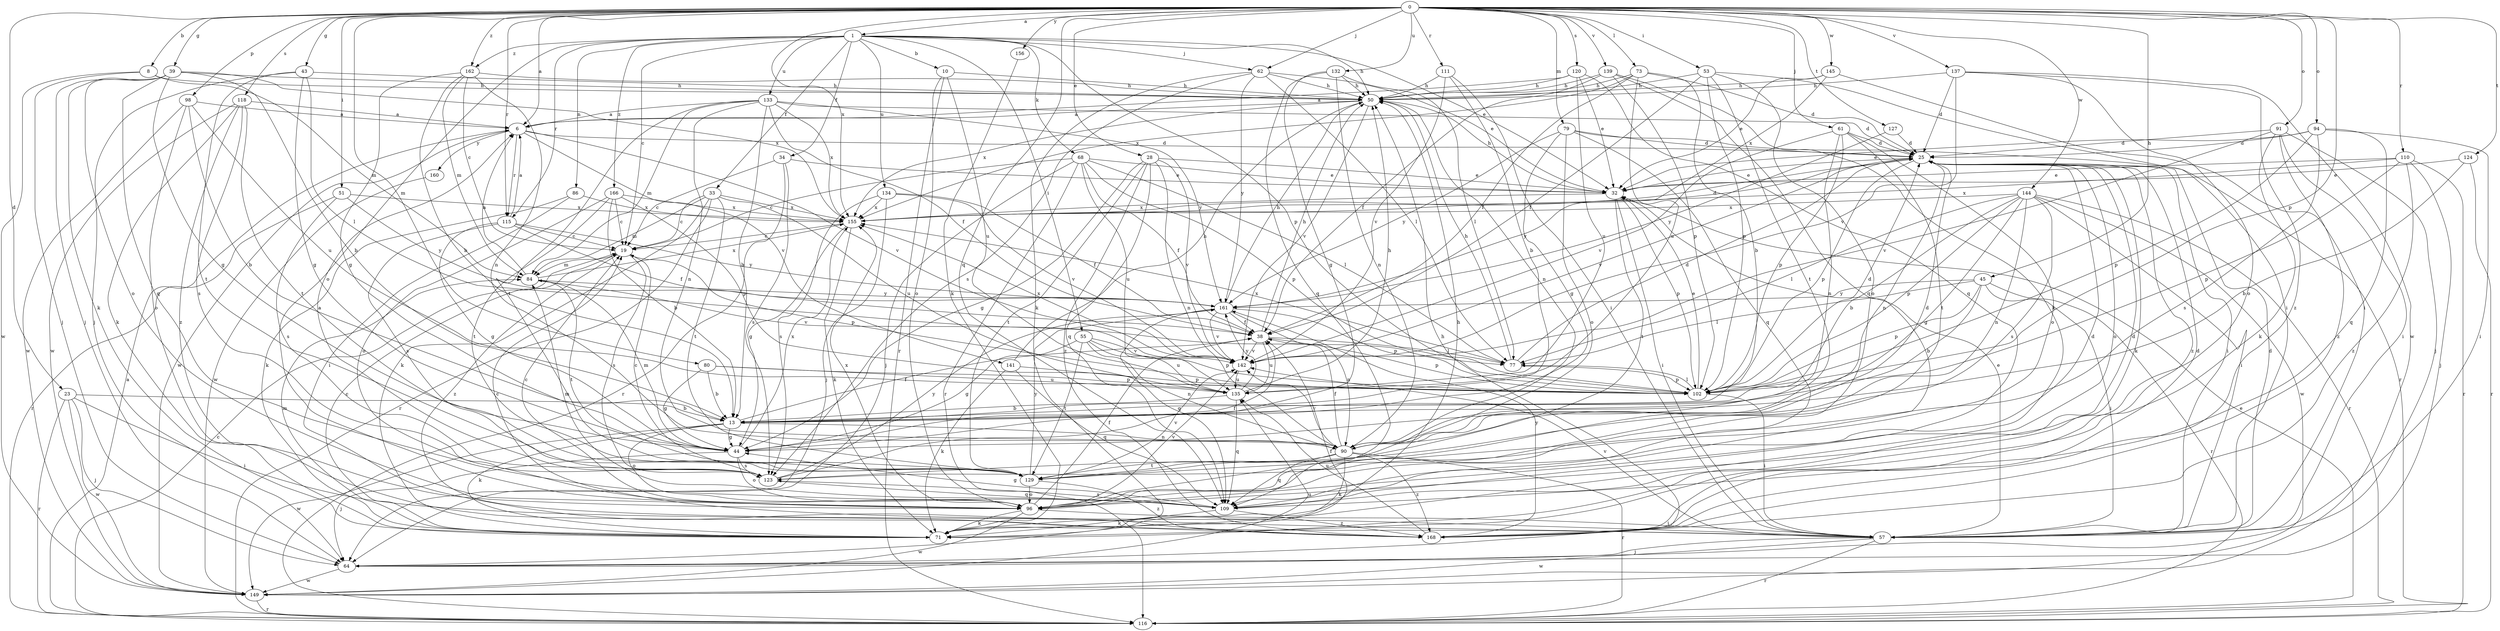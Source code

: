 strict digraph  {
0;
1;
6;
8;
10;
13;
19;
23;
25;
28;
32;
33;
34;
38;
39;
43;
44;
45;
50;
51;
53;
55;
57;
61;
62;
64;
68;
71;
73;
77;
79;
80;
84;
86;
90;
91;
94;
96;
98;
102;
109;
110;
111;
115;
116;
118;
120;
123;
124;
127;
129;
132;
133;
134;
135;
137;
139;
141;
142;
144;
145;
149;
155;
156;
160;
161;
162;
166;
168;
0 -> 1  [label=a];
0 -> 6  [label=a];
0 -> 8  [label=b];
0 -> 23  [label=d];
0 -> 28  [label=e];
0 -> 39  [label=g];
0 -> 43  [label=g];
0 -> 45  [label=h];
0 -> 51  [label=i];
0 -> 53  [label=i];
0 -> 61  [label=j];
0 -> 62  [label=j];
0 -> 73  [label=l];
0 -> 79  [label=m];
0 -> 80  [label=m];
0 -> 91  [label=o];
0 -> 94  [label=o];
0 -> 98  [label=p];
0 -> 102  [label=p];
0 -> 109  [label=q];
0 -> 110  [label=r];
0 -> 111  [label=r];
0 -> 115  [label=r];
0 -> 118  [label=s];
0 -> 120  [label=s];
0 -> 124  [label=t];
0 -> 127  [label=t];
0 -> 132  [label=u];
0 -> 137  [label=v];
0 -> 139  [label=v];
0 -> 144  [label=w];
0 -> 145  [label=w];
0 -> 155  [label=x];
0 -> 156  [label=y];
0 -> 162  [label=z];
1 -> 10  [label=b];
1 -> 19  [label=c];
1 -> 32  [label=e];
1 -> 33  [label=f];
1 -> 34  [label=f];
1 -> 50  [label=h];
1 -> 55  [label=i];
1 -> 62  [label=j];
1 -> 68  [label=k];
1 -> 86  [label=n];
1 -> 96  [label=o];
1 -> 102  [label=p];
1 -> 115  [label=r];
1 -> 133  [label=u];
1 -> 134  [label=u];
1 -> 162  [label=z];
1 -> 166  [label=z];
6 -> 25  [label=d];
6 -> 115  [label=r];
6 -> 141  [label=v];
6 -> 142  [label=v];
6 -> 149  [label=w];
6 -> 160  [label=y];
8 -> 50  [label=h];
8 -> 64  [label=j];
8 -> 84  [label=m];
8 -> 149  [label=w];
10 -> 50  [label=h];
10 -> 96  [label=o];
10 -> 116  [label=r];
10 -> 135  [label=u];
13 -> 38  [label=f];
13 -> 44  [label=g];
13 -> 71  [label=k];
13 -> 90  [label=n];
13 -> 96  [label=o];
13 -> 149  [label=w];
19 -> 84  [label=m];
19 -> 102  [label=p];
19 -> 123  [label=s];
19 -> 168  [label=z];
23 -> 13  [label=b];
23 -> 57  [label=i];
23 -> 64  [label=j];
23 -> 116  [label=r];
23 -> 149  [label=w];
25 -> 32  [label=e];
25 -> 57  [label=i];
25 -> 71  [label=k];
25 -> 90  [label=n];
25 -> 96  [label=o];
25 -> 102  [label=p];
25 -> 142  [label=v];
25 -> 161  [label=y];
25 -> 168  [label=z];
28 -> 32  [label=e];
28 -> 44  [label=g];
28 -> 90  [label=n];
28 -> 109  [label=q];
28 -> 129  [label=t];
28 -> 142  [label=v];
28 -> 168  [label=z];
32 -> 50  [label=h];
32 -> 57  [label=i];
32 -> 102  [label=p];
32 -> 129  [label=t];
32 -> 155  [label=x];
33 -> 19  [label=c];
33 -> 71  [label=k];
33 -> 84  [label=m];
33 -> 116  [label=r];
33 -> 129  [label=t];
33 -> 135  [label=u];
33 -> 155  [label=x];
34 -> 19  [label=c];
34 -> 32  [label=e];
34 -> 116  [label=r];
34 -> 123  [label=s];
38 -> 50  [label=h];
38 -> 77  [label=l];
38 -> 102  [label=p];
38 -> 135  [label=u];
38 -> 142  [label=v];
39 -> 13  [label=b];
39 -> 44  [label=g];
39 -> 50  [label=h];
39 -> 64  [label=j];
39 -> 71  [label=k];
39 -> 96  [label=o];
39 -> 109  [label=q];
39 -> 155  [label=x];
43 -> 44  [label=g];
43 -> 50  [label=h];
43 -> 64  [label=j];
43 -> 77  [label=l];
43 -> 129  [label=t];
44 -> 64  [label=j];
44 -> 84  [label=m];
44 -> 96  [label=o];
44 -> 123  [label=s];
44 -> 155  [label=x];
45 -> 13  [label=b];
45 -> 57  [label=i];
45 -> 77  [label=l];
45 -> 102  [label=p];
45 -> 116  [label=r];
45 -> 161  [label=y];
50 -> 6  [label=a];
50 -> 90  [label=n];
50 -> 142  [label=v];
50 -> 155  [label=x];
51 -> 116  [label=r];
51 -> 123  [label=s];
51 -> 155  [label=x];
51 -> 161  [label=y];
53 -> 38  [label=f];
53 -> 50  [label=h];
53 -> 57  [label=i];
53 -> 96  [label=o];
53 -> 102  [label=p];
53 -> 129  [label=t];
55 -> 44  [label=g];
55 -> 90  [label=n];
55 -> 102  [label=p];
55 -> 129  [label=t];
55 -> 135  [label=u];
55 -> 142  [label=v];
57 -> 19  [label=c];
57 -> 25  [label=d];
57 -> 32  [label=e];
57 -> 64  [label=j];
57 -> 116  [label=r];
57 -> 142  [label=v];
57 -> 149  [label=w];
61 -> 25  [label=d];
61 -> 90  [label=n];
61 -> 96  [label=o];
61 -> 102  [label=p];
61 -> 129  [label=t];
61 -> 142  [label=v];
62 -> 32  [label=e];
62 -> 50  [label=h];
62 -> 71  [label=k];
62 -> 77  [label=l];
62 -> 123  [label=s];
62 -> 161  [label=y];
64 -> 38  [label=f];
64 -> 50  [label=h];
64 -> 149  [label=w];
68 -> 19  [label=c];
68 -> 32  [label=e];
68 -> 38  [label=f];
68 -> 64  [label=j];
68 -> 77  [label=l];
68 -> 102  [label=p];
68 -> 116  [label=r];
68 -> 135  [label=u];
71 -> 19  [label=c];
71 -> 50  [label=h];
71 -> 84  [label=m];
73 -> 13  [label=b];
73 -> 25  [label=d];
73 -> 38  [label=f];
73 -> 50  [label=h];
73 -> 135  [label=u];
73 -> 155  [label=x];
77 -> 25  [label=d];
77 -> 50  [label=h];
77 -> 102  [label=p];
77 -> 155  [label=x];
79 -> 25  [label=d];
79 -> 44  [label=g];
79 -> 96  [label=o];
79 -> 109  [label=q];
79 -> 116  [label=r];
79 -> 161  [label=y];
80 -> 13  [label=b];
80 -> 44  [label=g];
80 -> 102  [label=p];
80 -> 135  [label=u];
84 -> 6  [label=a];
84 -> 129  [label=t];
84 -> 142  [label=v];
84 -> 155  [label=x];
84 -> 161  [label=y];
86 -> 57  [label=i];
86 -> 71  [label=k];
86 -> 155  [label=x];
90 -> 25  [label=d];
90 -> 38  [label=f];
90 -> 71  [label=k];
90 -> 109  [label=q];
90 -> 116  [label=r];
90 -> 129  [label=t];
90 -> 142  [label=v];
90 -> 168  [label=z];
91 -> 25  [label=d];
91 -> 57  [label=i];
91 -> 64  [label=j];
91 -> 71  [label=k];
91 -> 142  [label=v];
91 -> 168  [label=z];
94 -> 25  [label=d];
94 -> 32  [label=e];
94 -> 57  [label=i];
94 -> 102  [label=p];
94 -> 109  [label=q];
94 -> 123  [label=s];
96 -> 19  [label=c];
96 -> 25  [label=d];
96 -> 38  [label=f];
96 -> 57  [label=i];
96 -> 71  [label=k];
96 -> 142  [label=v];
96 -> 149  [label=w];
96 -> 155  [label=x];
98 -> 6  [label=a];
98 -> 13  [label=b];
98 -> 96  [label=o];
98 -> 135  [label=u];
98 -> 149  [label=w];
102 -> 25  [label=d];
102 -> 32  [label=e];
102 -> 57  [label=i];
102 -> 77  [label=l];
109 -> 25  [label=d];
109 -> 44  [label=g];
109 -> 71  [label=k];
109 -> 84  [label=m];
109 -> 123  [label=s];
109 -> 168  [label=z];
110 -> 32  [label=e];
110 -> 64  [label=j];
110 -> 102  [label=p];
110 -> 116  [label=r];
110 -> 155  [label=x];
110 -> 168  [label=z];
111 -> 13  [label=b];
111 -> 50  [label=h];
111 -> 57  [label=i];
111 -> 142  [label=v];
115 -> 6  [label=a];
115 -> 19  [label=c];
115 -> 38  [label=f];
115 -> 44  [label=g];
115 -> 123  [label=s];
115 -> 161  [label=y];
116 -> 6  [label=a];
116 -> 19  [label=c];
116 -> 32  [label=e];
118 -> 6  [label=a];
118 -> 71  [label=k];
118 -> 123  [label=s];
118 -> 129  [label=t];
118 -> 149  [label=w];
118 -> 168  [label=z];
120 -> 6  [label=a];
120 -> 32  [label=e];
120 -> 50  [label=h];
120 -> 109  [label=q];
120 -> 135  [label=u];
123 -> 6  [label=a];
123 -> 19  [label=c];
123 -> 38  [label=f];
123 -> 109  [label=q];
123 -> 161  [label=y];
124 -> 13  [label=b];
124 -> 32  [label=e];
124 -> 116  [label=r];
127 -> 25  [label=d];
127 -> 161  [label=y];
129 -> 96  [label=o];
129 -> 142  [label=v];
129 -> 161  [label=y];
129 -> 168  [label=z];
132 -> 44  [label=g];
132 -> 50  [label=h];
132 -> 77  [label=l];
132 -> 90  [label=n];
132 -> 109  [label=q];
133 -> 6  [label=a];
133 -> 13  [label=b];
133 -> 25  [label=d];
133 -> 38  [label=f];
133 -> 84  [label=m];
133 -> 90  [label=n];
133 -> 129  [label=t];
133 -> 155  [label=x];
133 -> 161  [label=y];
134 -> 38  [label=f];
134 -> 64  [label=j];
134 -> 123  [label=s];
134 -> 142  [label=v];
134 -> 155  [label=x];
135 -> 13  [label=b];
135 -> 50  [label=h];
135 -> 109  [label=q];
135 -> 161  [label=y];
137 -> 25  [label=d];
137 -> 50  [label=h];
137 -> 96  [label=o];
137 -> 142  [label=v];
137 -> 149  [label=w];
137 -> 168  [label=z];
139 -> 38  [label=f];
139 -> 50  [label=h];
139 -> 71  [label=k];
139 -> 102  [label=p];
139 -> 109  [label=q];
141 -> 50  [label=h];
141 -> 71  [label=k];
141 -> 102  [label=p];
141 -> 109  [label=q];
142 -> 135  [label=u];
142 -> 155  [label=x];
144 -> 13  [label=b];
144 -> 44  [label=g];
144 -> 57  [label=i];
144 -> 77  [label=l];
144 -> 90  [label=n];
144 -> 102  [label=p];
144 -> 116  [label=r];
144 -> 123  [label=s];
144 -> 149  [label=w];
144 -> 155  [label=x];
145 -> 32  [label=e];
145 -> 50  [label=h];
145 -> 57  [label=i];
145 -> 155  [label=x];
149 -> 116  [label=r];
149 -> 135  [label=u];
155 -> 19  [label=c];
155 -> 25  [label=d];
155 -> 44  [label=g];
155 -> 71  [label=k];
156 -> 71  [label=k];
160 -> 149  [label=w];
161 -> 38  [label=f];
161 -> 50  [label=h];
161 -> 90  [label=n];
161 -> 102  [label=p];
161 -> 109  [label=q];
161 -> 142  [label=v];
162 -> 13  [label=b];
162 -> 19  [label=c];
162 -> 44  [label=g];
162 -> 50  [label=h];
162 -> 84  [label=m];
162 -> 90  [label=n];
166 -> 13  [label=b];
166 -> 19  [label=c];
166 -> 96  [label=o];
166 -> 102  [label=p];
166 -> 129  [label=t];
166 -> 155  [label=x];
168 -> 25  [label=d];
168 -> 135  [label=u];
168 -> 161  [label=y];
}
